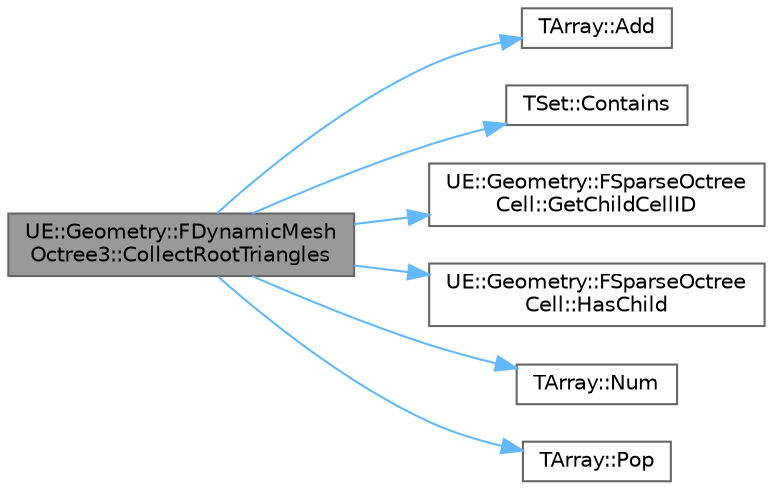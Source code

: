 digraph "UE::Geometry::FDynamicMeshOctree3::CollectRootTriangles"
{
 // INTERACTIVE_SVG=YES
 // LATEX_PDF_SIZE
  bgcolor="transparent";
  edge [fontname=Helvetica,fontsize=10,labelfontname=Helvetica,labelfontsize=10];
  node [fontname=Helvetica,fontsize=10,shape=box,height=0.2,width=0.4];
  rankdir="LR";
  Node1 [id="Node000001",label="UE::Geometry::FDynamicMesh\lOctree3::CollectRootTriangles",height=0.2,width=0.4,color="gray40", fillcolor="grey60", style="filled", fontcolor="black",tooltip="Call TriangleFunc for all triangles in the octree \"above\" the CutSet (ie at tree cells that are not c..."];
  Node1 -> Node2 [id="edge1_Node000001_Node000002",color="steelblue1",style="solid",tooltip=" "];
  Node2 [id="Node000002",label="TArray::Add",height=0.2,width=0.4,color="grey40", fillcolor="white", style="filled",URL="$d4/d52/classTArray.html#a94f6bf2bef04382fc79010abad57d823",tooltip="Adds a new item to the end of the array, possibly reallocating the whole array to fit."];
  Node1 -> Node3 [id="edge2_Node000001_Node000003",color="steelblue1",style="solid",tooltip=" "];
  Node3 [id="Node000003",label="TSet::Contains",height=0.2,width=0.4,color="grey40", fillcolor="white", style="filled",URL="$d5/d15/classTSet.html#af58f71114b2e40cc3c5dea171832855f",tooltip="Checks if the element contains an element with the given key."];
  Node1 -> Node4 [id="edge3_Node000001_Node000004",color="steelblue1",style="solid",tooltip=" "];
  Node4 [id="Node000004",label="UE::Geometry::FSparseOctree\lCell::GetChildCellID",height=0.2,width=0.4,color="grey40", fillcolor="white", style="filled",URL="$d6/d6a/structUE_1_1Geometry_1_1FSparseOctreeCell.html#a87d4e988490ce0d6a7ff783e9de9bdd6",tooltip=" "];
  Node1 -> Node5 [id="edge4_Node000001_Node000005",color="steelblue1",style="solid",tooltip=" "];
  Node5 [id="Node000005",label="UE::Geometry::FSparseOctree\lCell::HasChild",height=0.2,width=0.4,color="grey40", fillcolor="white", style="filled",URL="$d6/d6a/structUE_1_1Geometry_1_1FSparseOctreeCell.html#ac2d75bd60c24629b878fb4598805e625",tooltip=" "];
  Node1 -> Node6 [id="edge5_Node000001_Node000006",color="steelblue1",style="solid",tooltip=" "];
  Node6 [id="Node000006",label="TArray::Num",height=0.2,width=0.4,color="grey40", fillcolor="white", style="filled",URL="$d4/d52/classTArray.html#adcbf9ca48677a9c0c3830cd862dd40d8",tooltip="Returns number of elements in array."];
  Node1 -> Node7 [id="edge6_Node000001_Node000007",color="steelblue1",style="solid",tooltip=" "];
  Node7 [id="Node000007",label="TArray::Pop",height=0.2,width=0.4,color="grey40", fillcolor="white", style="filled",URL="$d4/d52/classTArray.html#af75d51184a3b156af56c964be466bce7",tooltip="Pops element from the array."];
}
